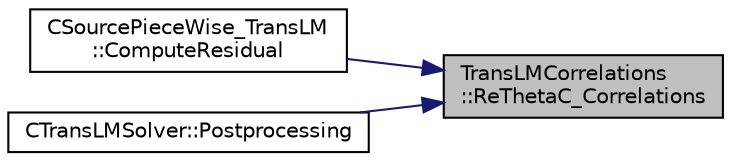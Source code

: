 digraph "TransLMCorrelations::ReThetaC_Correlations"
{
 // LATEX_PDF_SIZE
  edge [fontname="Helvetica",fontsize="10",labelfontname="Helvetica",labelfontsize="10"];
  node [fontname="Helvetica",fontsize="10",shape=record];
  rankdir="RL";
  Node1 [label="TransLMCorrelations\l::ReThetaC_Correlations",height=0.2,width=0.4,color="black", fillcolor="grey75", style="filled", fontcolor="black",tooltip="Compute Re_theta_c from correlations."];
  Node1 -> Node2 [dir="back",color="midnightblue",fontsize="10",style="solid",fontname="Helvetica"];
  Node2 [label="CSourcePieceWise_TransLM\l::ComputeResidual",height=0.2,width=0.4,color="black", fillcolor="white", style="filled",URL="$classCSourcePieceWise__TransLM.html#a4d02bd499be33be05c82bd84d466caac",tooltip="Residual for source term integration."];
  Node1 -> Node3 [dir="back",color="midnightblue",fontsize="10",style="solid",fontname="Helvetica"];
  Node3 [label="CTransLMSolver::Postprocessing",height=0.2,width=0.4,color="black", fillcolor="white", style="filled",URL="$classCTransLMSolver.html#aa2cb59dfa880122b3c0485f9d2db78c6",tooltip="Computes the effective intermtittency."];
}
